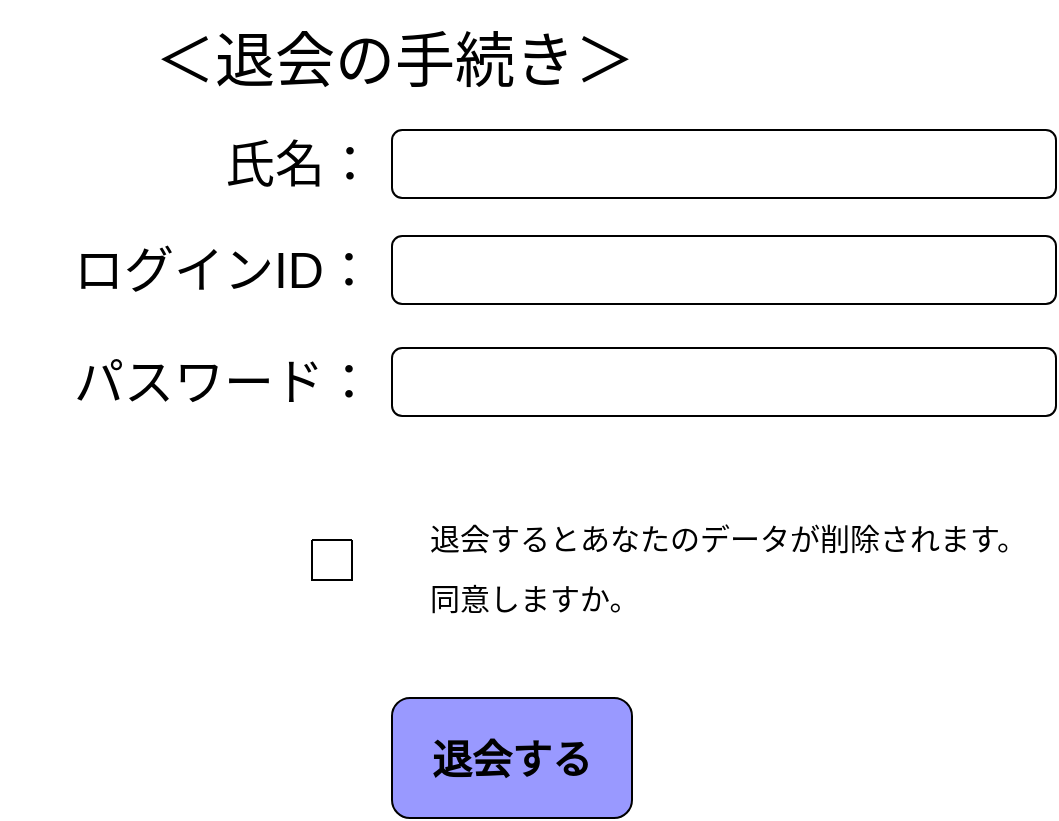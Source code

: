 <mxfile version="16.5.1" type="device" pages="3"><diagram id="h416aK_hDljyRfHk9QPv" name="ページ1"><mxGraphModel dx="868" dy="553" grid="0" gridSize="10" guides="1" tooltips="1" connect="1" arrows="1" fold="1" page="1" pageScale="1" pageWidth="827" pageHeight="1169" math="0" shadow="0"><root><mxCell id="0"/><mxCell id="1" parent="0"/><mxCell id="vhtEA2odx6Xkoze75vgB-3" value="&lt;font style=&quot;font-size: 30px&quot;&gt;＜退会の手続き＞&lt;/font&gt;" style="text;html=1;strokeColor=none;fillColor=none;align=center;verticalAlign=middle;whiteSpace=wrap;rounded=0;" parent="1" vertex="1"><mxGeometry x="122" y="27" width="249" height="60" as="geometry"/></mxCell><mxCell id="vhtEA2odx6Xkoze75vgB-4" value="&lt;font style=&quot;font-size: 25px&quot;&gt;氏名：&lt;/font&gt;" style="text;html=1;strokeColor=none;fillColor=none;align=center;verticalAlign=middle;whiteSpace=wrap;rounded=0;fontSize=30;" parent="1" vertex="1"><mxGeometry x="135" y="92" width="128" height="30" as="geometry"/></mxCell><mxCell id="vhtEA2odx6Xkoze75vgB-5" value="&lt;font style=&quot;font-size: 25px&quot;&gt;ログインID：&lt;/font&gt;" style="text;html=1;strokeColor=none;fillColor=none;align=center;verticalAlign=middle;whiteSpace=wrap;rounded=0;fontSize=30;" parent="1" vertex="1"><mxGeometry x="49" y="140" width="224" height="39" as="geometry"/></mxCell><mxCell id="vhtEA2odx6Xkoze75vgB-6" value="&lt;font style=&quot;font-size: 25px&quot;&gt;パスワード&lt;/font&gt;&lt;font style=&quot;font-size: 25px&quot;&gt;：&lt;/font&gt;" style="text;html=1;strokeColor=none;fillColor=none;align=center;verticalAlign=middle;whiteSpace=wrap;rounded=0;fontSize=30;" parent="1" vertex="1"><mxGeometry x="81" y="201" width="160" height="30" as="geometry"/></mxCell><mxCell id="vhtEA2odx6Xkoze75vgB-7" style="edgeStyle=orthogonalEdgeStyle;rounded=0;orthogonalLoop=1;jettySize=auto;html=1;exitX=0.5;exitY=1;exitDx=0;exitDy=0;fontSize=25;" parent="1" source="vhtEA2odx6Xkoze75vgB-6" target="vhtEA2odx6Xkoze75vgB-6" edge="1"><mxGeometry relative="1" as="geometry"/></mxCell><mxCell id="vhtEA2odx6Xkoze75vgB-8" value="" style="rounded=1;whiteSpace=wrap;html=1;fontSize=25;" parent="1" vertex="1"><mxGeometry x="245" y="92" width="332" height="34" as="geometry"/></mxCell><mxCell id="vhtEA2odx6Xkoze75vgB-9" value="" style="rounded=1;whiteSpace=wrap;html=1;fontSize=25;" parent="1" vertex="1"><mxGeometry x="245" y="145" width="332" height="34" as="geometry"/></mxCell><mxCell id="vhtEA2odx6Xkoze75vgB-10" value="" style="rounded=1;whiteSpace=wrap;html=1;fontSize=25;" parent="1" vertex="1"><mxGeometry x="245" y="201" width="332" height="34" as="geometry"/></mxCell><mxCell id="vhtEA2odx6Xkoze75vgB-11" value="" style="swimlane;startSize=0;fontSize=25;" parent="1" vertex="1"><mxGeometry x="205" y="297" width="20" height="20" as="geometry"><mxRectangle x="205" y="297" width="50" height="44" as="alternateBounds"/></mxGeometry></mxCell><mxCell id="vhtEA2odx6Xkoze75vgB-12" value="&lt;div style=&quot;text-align: left&quot;&gt;&lt;span style=&quot;font-size: 15px&quot;&gt;退会するとあなたのデータが削除されます。同意しますか。&lt;/span&gt;&lt;/div&gt;" style="text;html=1;strokeColor=none;fillColor=none;align=center;verticalAlign=middle;whiteSpace=wrap;rounded=0;fontSize=25;" parent="1" vertex="1"><mxGeometry x="263" y="292" width="304" height="30" as="geometry"/></mxCell><mxCell id="vhtEA2odx6Xkoze75vgB-13" value="&lt;b&gt;&lt;font style=&quot;font-size: 20px&quot;&gt;退会する&lt;/font&gt;&lt;/b&gt;" style="rounded=1;whiteSpace=wrap;html=1;fontSize=15;strokeColor=#000000;fillColor=#9999FF;" parent="1" vertex="1"><mxGeometry x="245" y="376" width="120" height="60" as="geometry"/></mxCell></root></mxGraphModel></diagram><diagram id="-b2qO1iWIwcHjISIPHww" name="ページ2"><mxGraphModel dx="868" dy="553" grid="0" gridSize="10" guides="1" tooltips="1" connect="1" arrows="1" fold="1" page="1" pageScale="1" pageWidth="827" pageHeight="1169" math="0" shadow="0"><root><mxCell id="ZjQv3Xec56wsNE450LN5-0"/><mxCell id="ZjQv3Xec56wsNE450LN5-1" parent="ZjQv3Xec56wsNE450LN5-0"/><mxCell id="ZjQv3Xec56wsNE450LN5-2" value="&lt;font style=&quot;font-size: 30px&quot;&gt;＜退会の手続き＞&lt;/font&gt;" style="text;html=1;strokeColor=none;fillColor=none;align=center;verticalAlign=middle;whiteSpace=wrap;rounded=0;" vertex="1" parent="ZjQv3Xec56wsNE450LN5-1"><mxGeometry x="137" y="38" width="265" height="51" as="geometry"/></mxCell><mxCell id="ZjQv3Xec56wsNE450LN5-3" value="&lt;font style=&quot;font-size: 30px&quot;&gt;・退会理由&lt;/font&gt;" style="text;html=1;strokeColor=none;fillColor=none;align=left;verticalAlign=middle;whiteSpace=wrap;rounded=0;" vertex="1" parent="ZjQv3Xec56wsNE450LN5-1"><mxGeometry x="149" y="91" width="265" height="51" as="geometry"/></mxCell><mxCell id="ZjQv3Xec56wsNE450LN5-5" value="ラジオボックス&lt;br&gt;or&lt;br&gt;セレクト" style="rounded=0;whiteSpace=wrap;html=1;fontSize=30;" vertex="1" parent="ZjQv3Xec56wsNE450LN5-1"><mxGeometry x="159" y="151" width="321" height="112" as="geometry"/></mxCell><mxCell id="ZjQv3Xec56wsNE450LN5-6" value="退会確認画面に進む" style="rounded=1;whiteSpace=wrap;html=1;fontSize=30;" vertex="1" parent="ZjQv3Xec56wsNE450LN5-1"><mxGeometry x="160" y="299" width="283" height="44" as="geometry"/></mxCell></root></mxGraphModel></diagram><diagram id="Opawi0OvqCG6QxrkzolV" name="ページ3"><mxGraphModel dx="868" dy="553" grid="0" gridSize="10" guides="1" tooltips="1" connect="1" arrows="1" fold="1" page="1" pageScale="1" pageWidth="827" pageHeight="1169" math="0" shadow="0"><root><mxCell id="86m3bbxd0NW8soU7CFGO-0"/><mxCell id="86m3bbxd0NW8soU7CFGO-1" parent="86m3bbxd0NW8soU7CFGO-0"/><mxCell id="veJ_3mMaUrLEMpjTK4gl-0" value="&lt;font style=&quot;font-size: 30px&quot;&gt;＜退会の手続き＞&lt;/font&gt;" style="text;html=1;strokeColor=none;fillColor=none;align=center;verticalAlign=middle;whiteSpace=wrap;rounded=0;" vertex="1" parent="86m3bbxd0NW8soU7CFGO-1"><mxGeometry x="137" y="38" width="265" height="51" as="geometry"/></mxCell><mxCell id="Ji7iLdPaEC--Pa3dH0jA-0" value="退会確認画面" style="text;html=1;align=center;verticalAlign=middle;resizable=0;points=[];autosize=1;strokeColor=none;fillColor=none;fontSize=30;" vertex="1" parent="86m3bbxd0NW8soU7CFGO-1"><mxGeometry x="164" y="92" width="190" height="40" as="geometry"/></mxCell><mxCell id="Ji7iLdPaEC--Pa3dH0jA-1" value="" style="shape=waypoint;sketch=0;fillStyle=solid;size=6;pointerEvents=1;points=[];fillColor=none;resizable=0;rotatable=0;perimeter=centerPerimeter;snapToPoint=1;fontSize=30;" vertex="1" parent="86m3bbxd0NW8soU7CFGO-1"><mxGeometry x="164" y="279" width="40" height="40" as="geometry"/></mxCell><mxCell id="Ji7iLdPaEC--Pa3dH0jA-2" value="選択した退会理由" style="text;html=1;align=center;verticalAlign=middle;resizable=0;points=[];autosize=1;strokeColor=none;fillColor=none;fontSize=30;" vertex="1" parent="86m3bbxd0NW8soU7CFGO-1"><mxGeometry x="192" y="281" width="250" height="40" as="geometry"/></mxCell><mxCell id="Ji7iLdPaEC--Pa3dH0jA-3" value="氏名：&lt;br&gt;ログインID：&lt;br&gt;パスワード：" style="text;html=1;align=right;verticalAlign=middle;resizable=0;points=[];autosize=1;strokeColor=none;fillColor=none;fontSize=30;" vertex="1" parent="86m3bbxd0NW8soU7CFGO-1"><mxGeometry x="56" y="150" width="190" height="112" as="geometry"/></mxCell><mxCell id="rgfkXsXSYkmm818sacSZ-0" value="&lt;b&gt;&lt;font style=&quot;font-size: 20px&quot;&gt;退会する&lt;/font&gt;&lt;/b&gt;" style="rounded=1;whiteSpace=wrap;html=1;fontSize=15;strokeColor=#000000;fillColor=#9999FF;" vertex="1" parent="86m3bbxd0NW8soU7CFGO-1"><mxGeometry x="209.5" y="358" width="120" height="60" as="geometry"/></mxCell></root></mxGraphModel></diagram></mxfile>